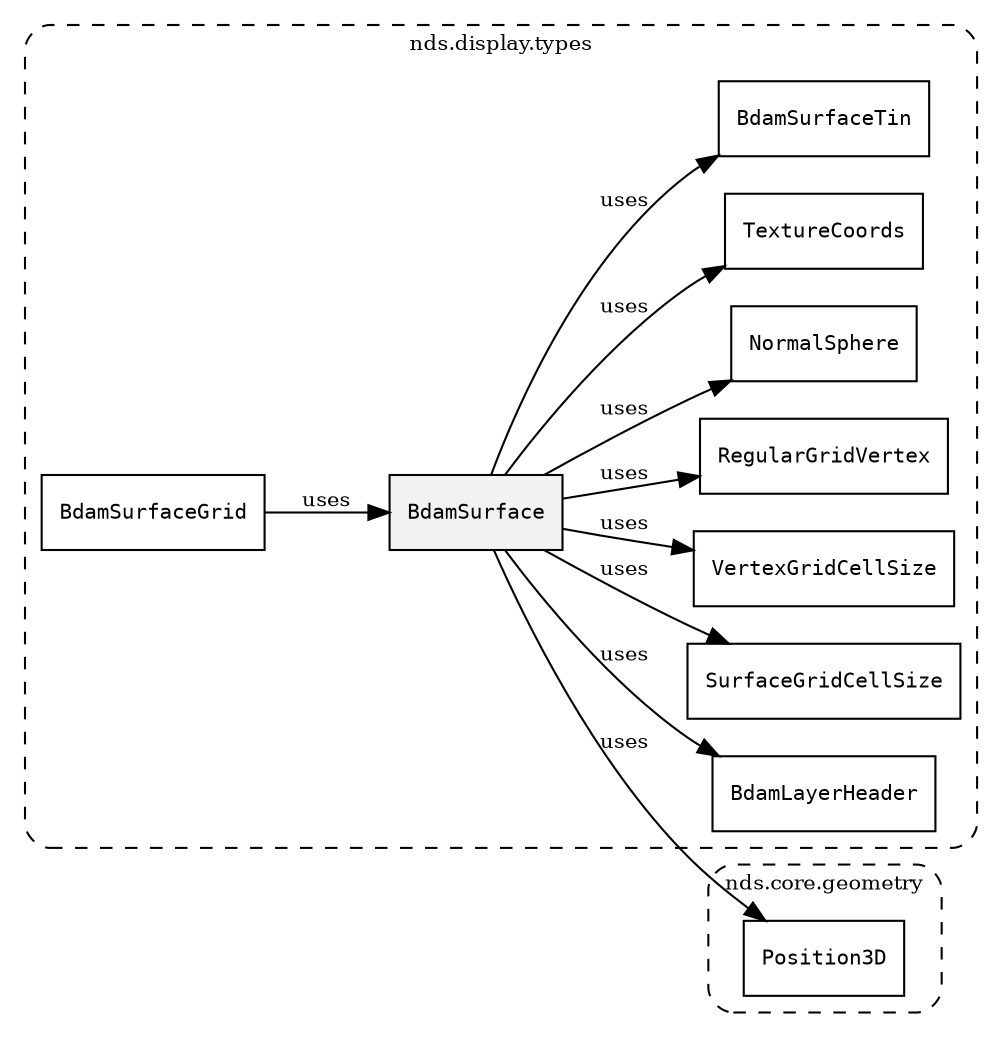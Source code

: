 /**
 * This dot file creates symbol collaboration diagram for BdamSurface.
 */
digraph ZSERIO
{
    node [shape=box, fontsize=10];
    rankdir="LR";
    fontsize=10;
    tooltip="BdamSurface collaboration diagram";

    subgraph "cluster_nds.display.types"
    {
        style="dashed, rounded";
        label="nds.display.types";
        tooltip="Package nds.display.types";
        href="../../../content/packages/nds.display.types.html#Package-nds-display-types";
        target="_parent";

        "BdamSurface" [style="filled", fillcolor="#0000000D", target="_parent", label=<<font face="monospace"><table align="center" border="0" cellspacing="0" cellpadding="0"><tr><td href="../../../content/packages/nds.display.types.html#Structure-BdamSurface" title="Structure defined in nds.display.types">BdamSurface</td></tr></table></font>>];
        "BdamLayerHeader" [target="_parent", label=<<font face="monospace"><table align="center" border="0" cellspacing="0" cellpadding="0"><tr><td href="../../../content/packages/nds.display.types.html#Structure-BdamLayerHeader" title="Structure defined in nds.display.types">BdamLayerHeader</td></tr></table></font>>];
        "SurfaceGridCellSize" [target="_parent", label=<<font face="monospace"><table align="center" border="0" cellspacing="0" cellpadding="0"><tr><td href="../../../content/packages/nds.display.types.html#Subtype-SurfaceGridCellSize" title="Subtype defined in nds.display.types">SurfaceGridCellSize</td></tr></table></font>>];
        "VertexGridCellSize" [target="_parent", label=<<font face="monospace"><table align="center" border="0" cellspacing="0" cellpadding="0"><tr><td href="../../../content/packages/nds.display.types.html#Subtype-VertexGridCellSize" title="Subtype defined in nds.display.types">VertexGridCellSize</td></tr></table></font>>];
        "RegularGridVertex" [target="_parent", label=<<font face="monospace"><table align="center" border="0" cellspacing="0" cellpadding="0"><tr><td href="../../../content/packages/nds.display.types.html#Structure-RegularGridVertex" title="Structure defined in nds.display.types">RegularGridVertex</td></tr></table></font>>];
        "NormalSphere" [target="_parent", label=<<font face="monospace"><table align="center" border="0" cellspacing="0" cellpadding="0"><tr><td href="../../../content/packages/nds.display.types.html#Structure-NormalSphere" title="Structure defined in nds.display.types">NormalSphere</td></tr></table></font>>];
        "TextureCoords" [target="_parent", label=<<font face="monospace"><table align="center" border="0" cellspacing="0" cellpadding="0"><tr><td href="../../../content/packages/nds.display.types.html#Structure-TextureCoords" title="Structure defined in nds.display.types">TextureCoords</td></tr></table></font>>];
        "BdamSurfaceTin" [target="_parent", label=<<font face="monospace"><table align="center" border="0" cellspacing="0" cellpadding="0"><tr><td href="../../../content/packages/nds.display.types.html#Structure-BdamSurfaceTin" title="Structure defined in nds.display.types">BdamSurfaceTin</td></tr></table></font>>];
        "BdamSurfaceGrid" [target="_parent", label=<<font face="monospace"><table align="center" border="0" cellspacing="0" cellpadding="0"><tr><td href="../../../content/packages/nds.display.types.html#Structure-BdamSurfaceGrid" title="Structure defined in nds.display.types">BdamSurfaceGrid</td></tr></table></font>>];
    }

    subgraph "cluster_nds.core.geometry"
    {
        style="dashed, rounded";
        label="nds.core.geometry";
        tooltip="Package nds.core.geometry";
        href="../../../content/packages/nds.core.geometry.html#Package-nds-core-geometry";
        target="_parent";

        "Position3D" [target="_parent", label=<<font face="monospace"><table align="center" border="0" cellspacing="0" cellpadding="0"><tr><td href="../../../content/packages/nds.core.geometry.html#Structure-Position3D" title="Structure defined in nds.core.geometry">Position3D</td></tr></table></font>>];
    }

    "BdamSurface" -> "BdamLayerHeader" [label="uses", fontsize=10];
    "BdamSurface" -> "SurfaceGridCellSize" [label="uses", fontsize=10];
    "BdamSurface" -> "VertexGridCellSize" [label="uses", fontsize=10];
    "BdamSurface" -> "RegularGridVertex" [label="uses", fontsize=10];
    "BdamSurface" -> "Position3D" [label="uses", fontsize=10];
    "BdamSurface" -> "NormalSphere" [label="uses", fontsize=10];
    "BdamSurface" -> "TextureCoords" [label="uses", fontsize=10];
    "BdamSurface" -> "BdamSurfaceTin" [label="uses", fontsize=10];
    "BdamSurfaceGrid" -> "BdamSurface" [label="uses", fontsize=10];
}
